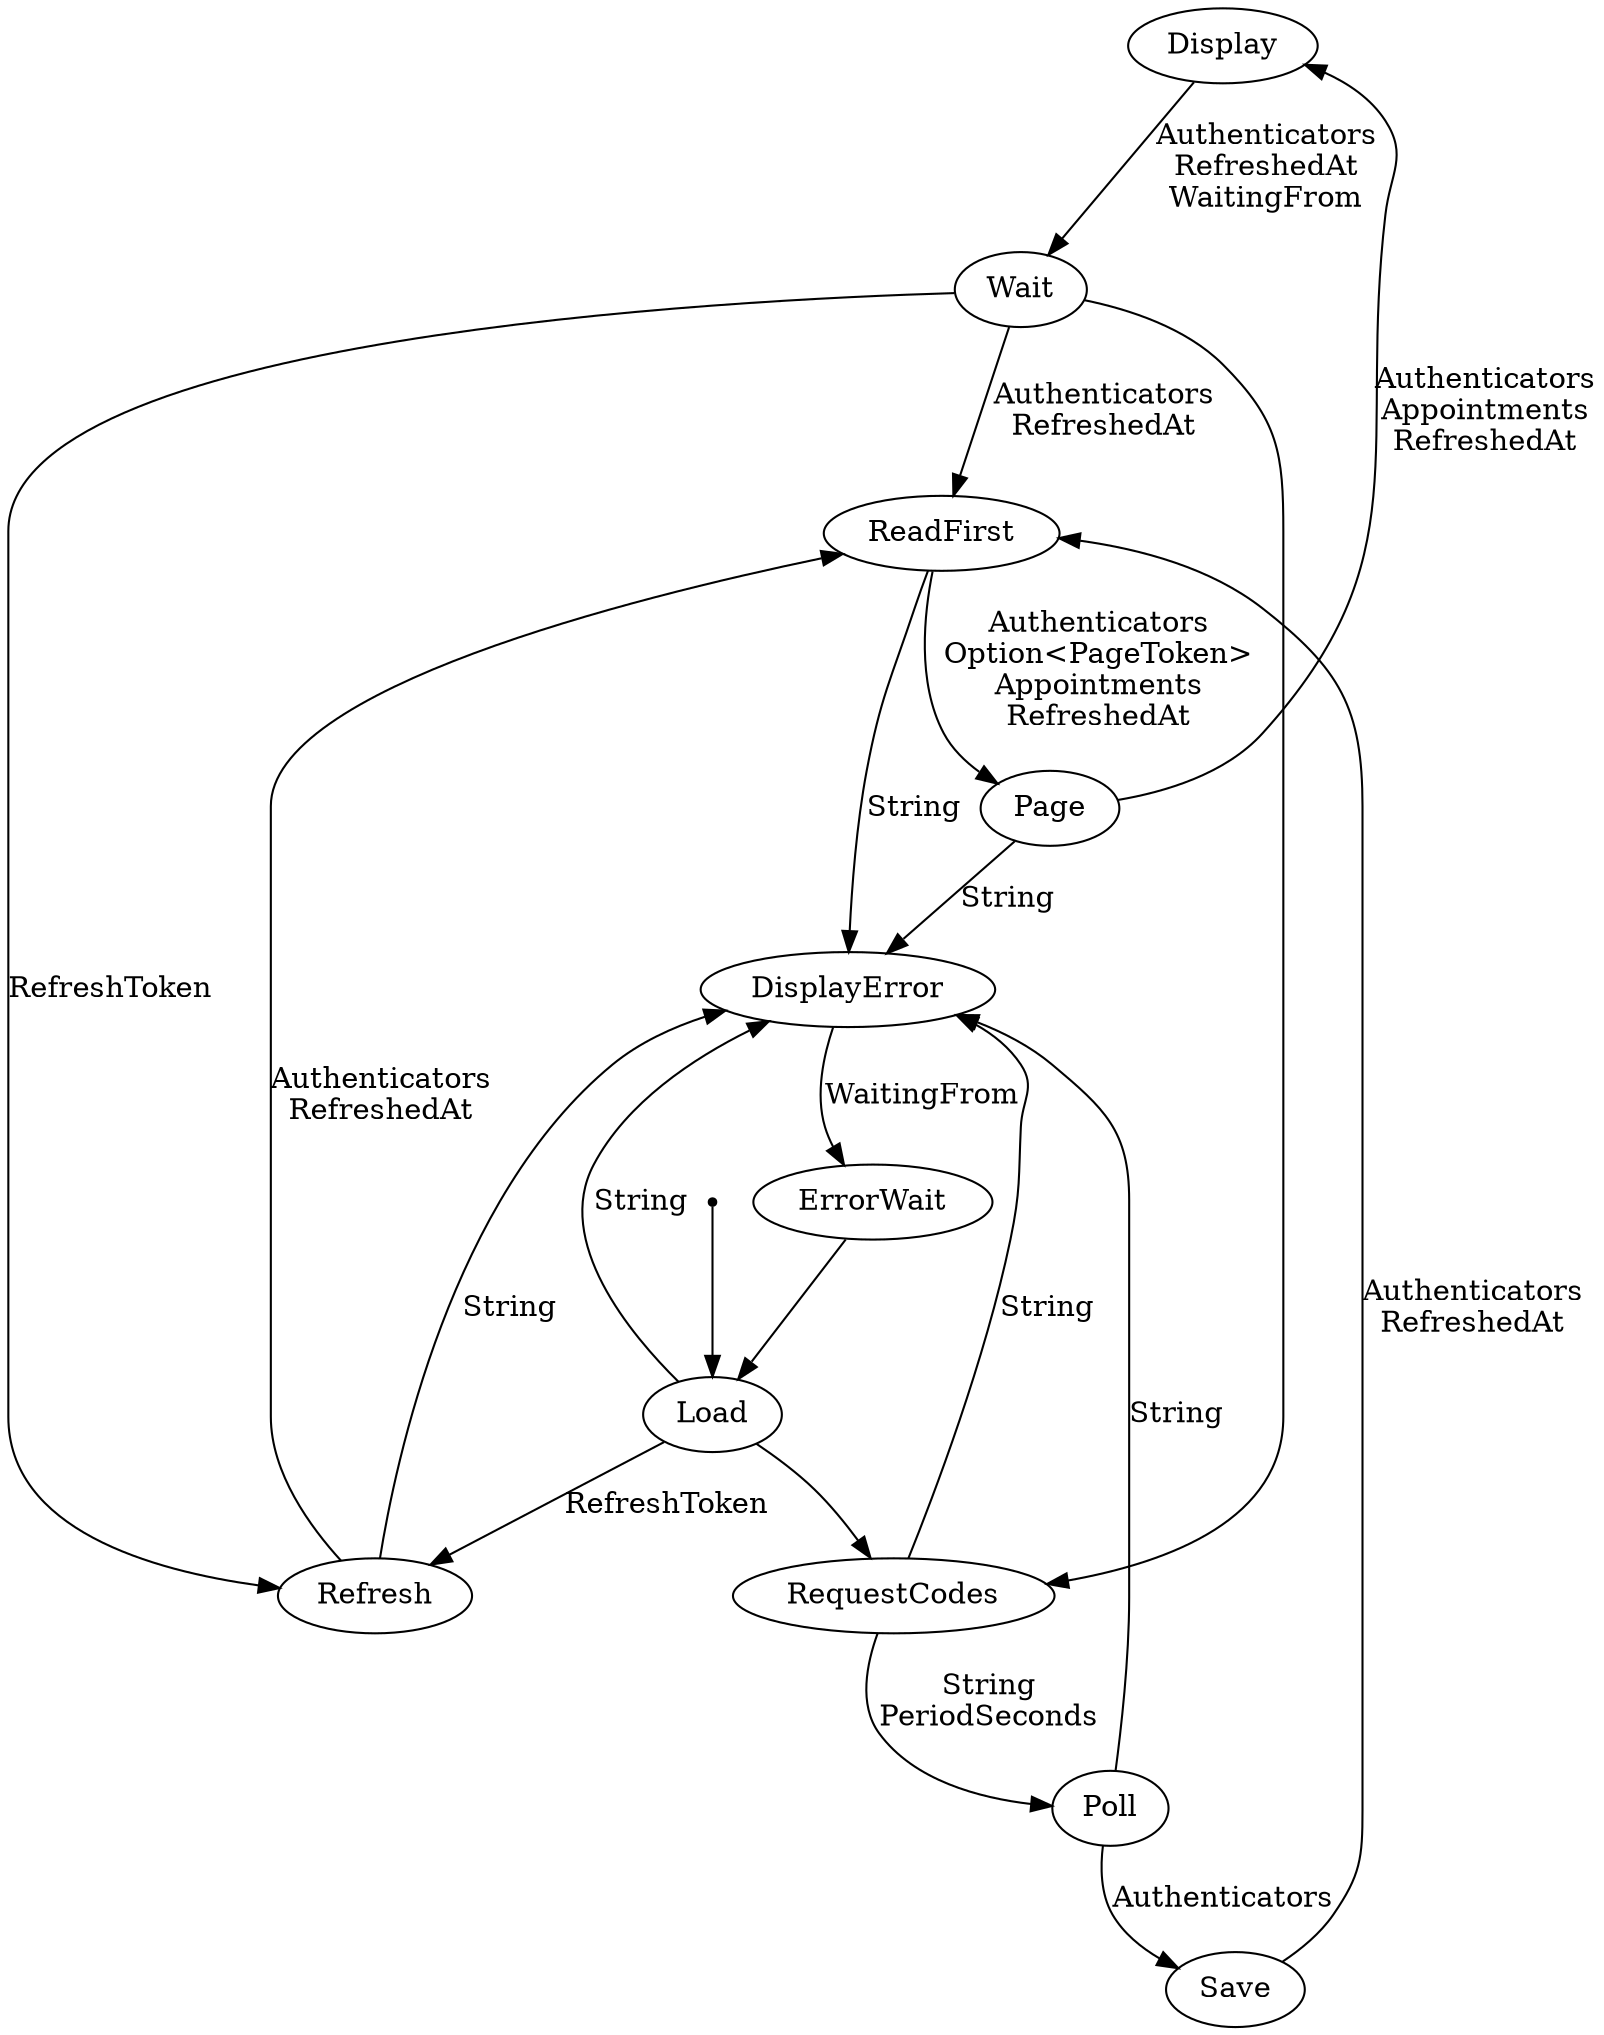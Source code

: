 digraph cal_stm {
    Display[label="Display"][shape="ellipse"];
    DisplayError[label="DisplayError"][shape="ellipse"];
    ErrorWait[label="ErrorWait"][shape="ellipse"];
    Load[label="Load"][shape="ellipse"];
    Page[label="Page"][shape="ellipse"];
    Poll[label="Poll"][shape="ellipse"];
    ReadFirst[label="ReadFirst"][shape="ellipse"];
    Refresh[label="Refresh"][shape="ellipse"];
    RequestCodes[label="RequestCodes"][shape="ellipse"];
    Save[label="Save"][shape="ellipse"];
    Wait[label="Wait"][shape="ellipse"];
    _start[label="_start"][shape="point"];
    _start -> Load[label=""];
    ErrorWait -> Load[label=""];
    DisplayError -> ErrorWait[label="WaitingFrom\n"];
    Load -> RequestCodes[label=""];
    Wait -> RequestCodes[label=""];
    Load -> Refresh[label="RefreshToken\n"];
    Wait -> Refresh[label="RefreshToken\n"];
    Refresh -> ReadFirst[label="Authenticators\nRefreshedAt\n"];
    Save -> ReadFirst[label="Authenticators\nRefreshedAt\n"];
    Wait -> ReadFirst[label="Authenticators\nRefreshedAt\n"];
    RequestCodes -> Poll[label="String\nPeriodSeconds\n"];
    Load -> DisplayError[label="String\n"];
    Page -> DisplayError[label="String\n"];
    Poll -> DisplayError[label="String\n"];
    ReadFirst -> DisplayError[label="String\n"];
    Refresh -> DisplayError[label="String\n"];
    RequestCodes -> DisplayError[label="String\n"];
    Poll -> Save[label="Authenticators\n"];
    ReadFirst -> Page[label="Authenticators\nOption<PageToken>\nAppointments\nRefreshedAt\n"];
    Page -> Display[label="Authenticators\nAppointments\nRefreshedAt\n"];
    Display -> Wait[label="Authenticators\nRefreshedAt\nWaitingFrom\n"];
}
